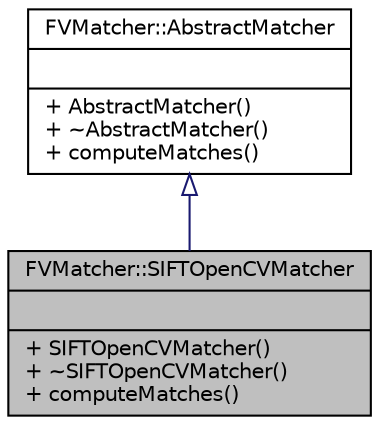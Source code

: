 digraph "FVMatcher::SIFTOpenCVMatcher"
{
  edge [fontname="Helvetica",fontsize="10",labelfontname="Helvetica",labelfontsize="10"];
  node [fontname="Helvetica",fontsize="10",shape=record];
  Node1 [label="{FVMatcher::SIFTOpenCVMatcher\n||+ SIFTOpenCVMatcher()\l+ ~SIFTOpenCVMatcher()\l+ computeMatches()\l}",height=0.2,width=0.4,color="black", fillcolor="grey75", style="filled", fontcolor="black"];
  Node2 -> Node1 [dir="back",color="midnightblue",fontsize="10",style="solid",arrowtail="onormal",fontname="Helvetica"];
  Node2 [label="{FVMatcher::AbstractMatcher\n||+ AbstractMatcher()\l+ ~AbstractMatcher()\l+ computeMatches()\l}",height=0.2,width=0.4,color="black", fillcolor="white", style="filled",URL="$classFVMatcher_1_1AbstractMatcher.html",tooltip="Interface for getting keypoints matches from two sources. "];
}
